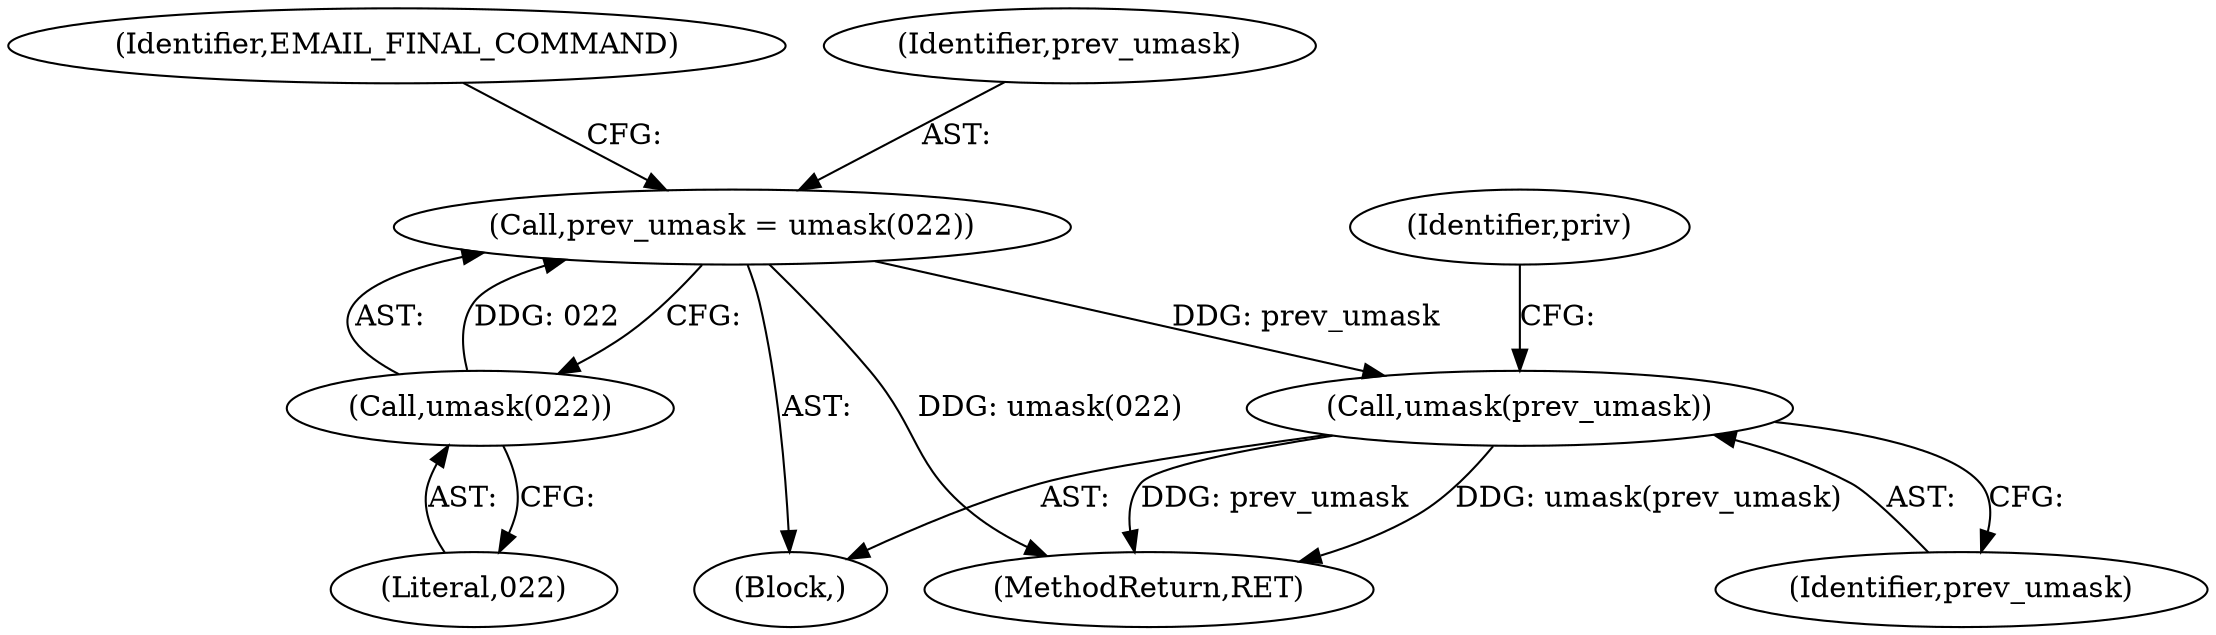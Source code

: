 digraph "0_htcondor_5e5571d1a431eb3c61977b6dd6ec90186ef79867_12@API" {
"1000181" [label="(Call,prev_umask = umask(022))"];
"1000183" [label="(Call,umask(022))"];
"1000233" [label="(Call,umask(prev_umask))"];
"1000233" [label="(Call,umask(prev_umask))"];
"1000183" [label="(Call,umask(022))"];
"1000234" [label="(Identifier,prev_umask)"];
"1000236" [label="(Identifier,priv)"];
"1000187" [label="(Identifier,EMAIL_FINAL_COMMAND)"];
"1000237" [label="(MethodReturn,RET)"];
"1000182" [label="(Identifier,prev_umask)"];
"1000181" [label="(Call,prev_umask = umask(022))"];
"1000184" [label="(Literal,022)"];
"1000111" [label="(Block,)"];
"1000181" -> "1000111"  [label="AST: "];
"1000181" -> "1000183"  [label="CFG: "];
"1000182" -> "1000181"  [label="AST: "];
"1000183" -> "1000181"  [label="AST: "];
"1000187" -> "1000181"  [label="CFG: "];
"1000181" -> "1000237"  [label="DDG: umask(022)"];
"1000183" -> "1000181"  [label="DDG: 022"];
"1000181" -> "1000233"  [label="DDG: prev_umask"];
"1000183" -> "1000184"  [label="CFG: "];
"1000184" -> "1000183"  [label="AST: "];
"1000233" -> "1000111"  [label="AST: "];
"1000233" -> "1000234"  [label="CFG: "];
"1000234" -> "1000233"  [label="AST: "];
"1000236" -> "1000233"  [label="CFG: "];
"1000233" -> "1000237"  [label="DDG: umask(prev_umask)"];
"1000233" -> "1000237"  [label="DDG: prev_umask"];
}

